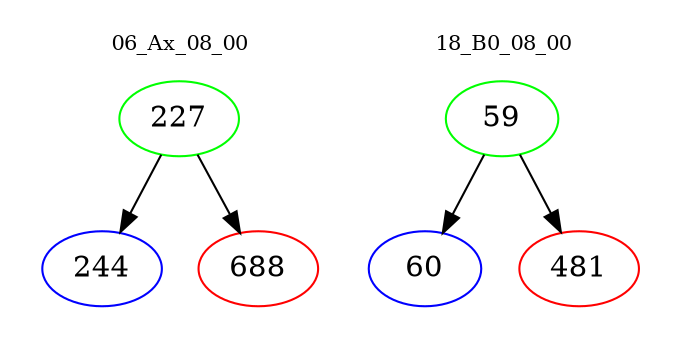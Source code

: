 digraph{
subgraph cluster_0 {
color = white
label = "06_Ax_08_00";
fontsize=10;
T0_227 [label="227", color="green"]
T0_227 -> T0_244 [color="black"]
T0_244 [label="244", color="blue"]
T0_227 -> T0_688 [color="black"]
T0_688 [label="688", color="red"]
}
subgraph cluster_1 {
color = white
label = "18_B0_08_00";
fontsize=10;
T1_59 [label="59", color="green"]
T1_59 -> T1_60 [color="black"]
T1_60 [label="60", color="blue"]
T1_59 -> T1_481 [color="black"]
T1_481 [label="481", color="red"]
}
}
